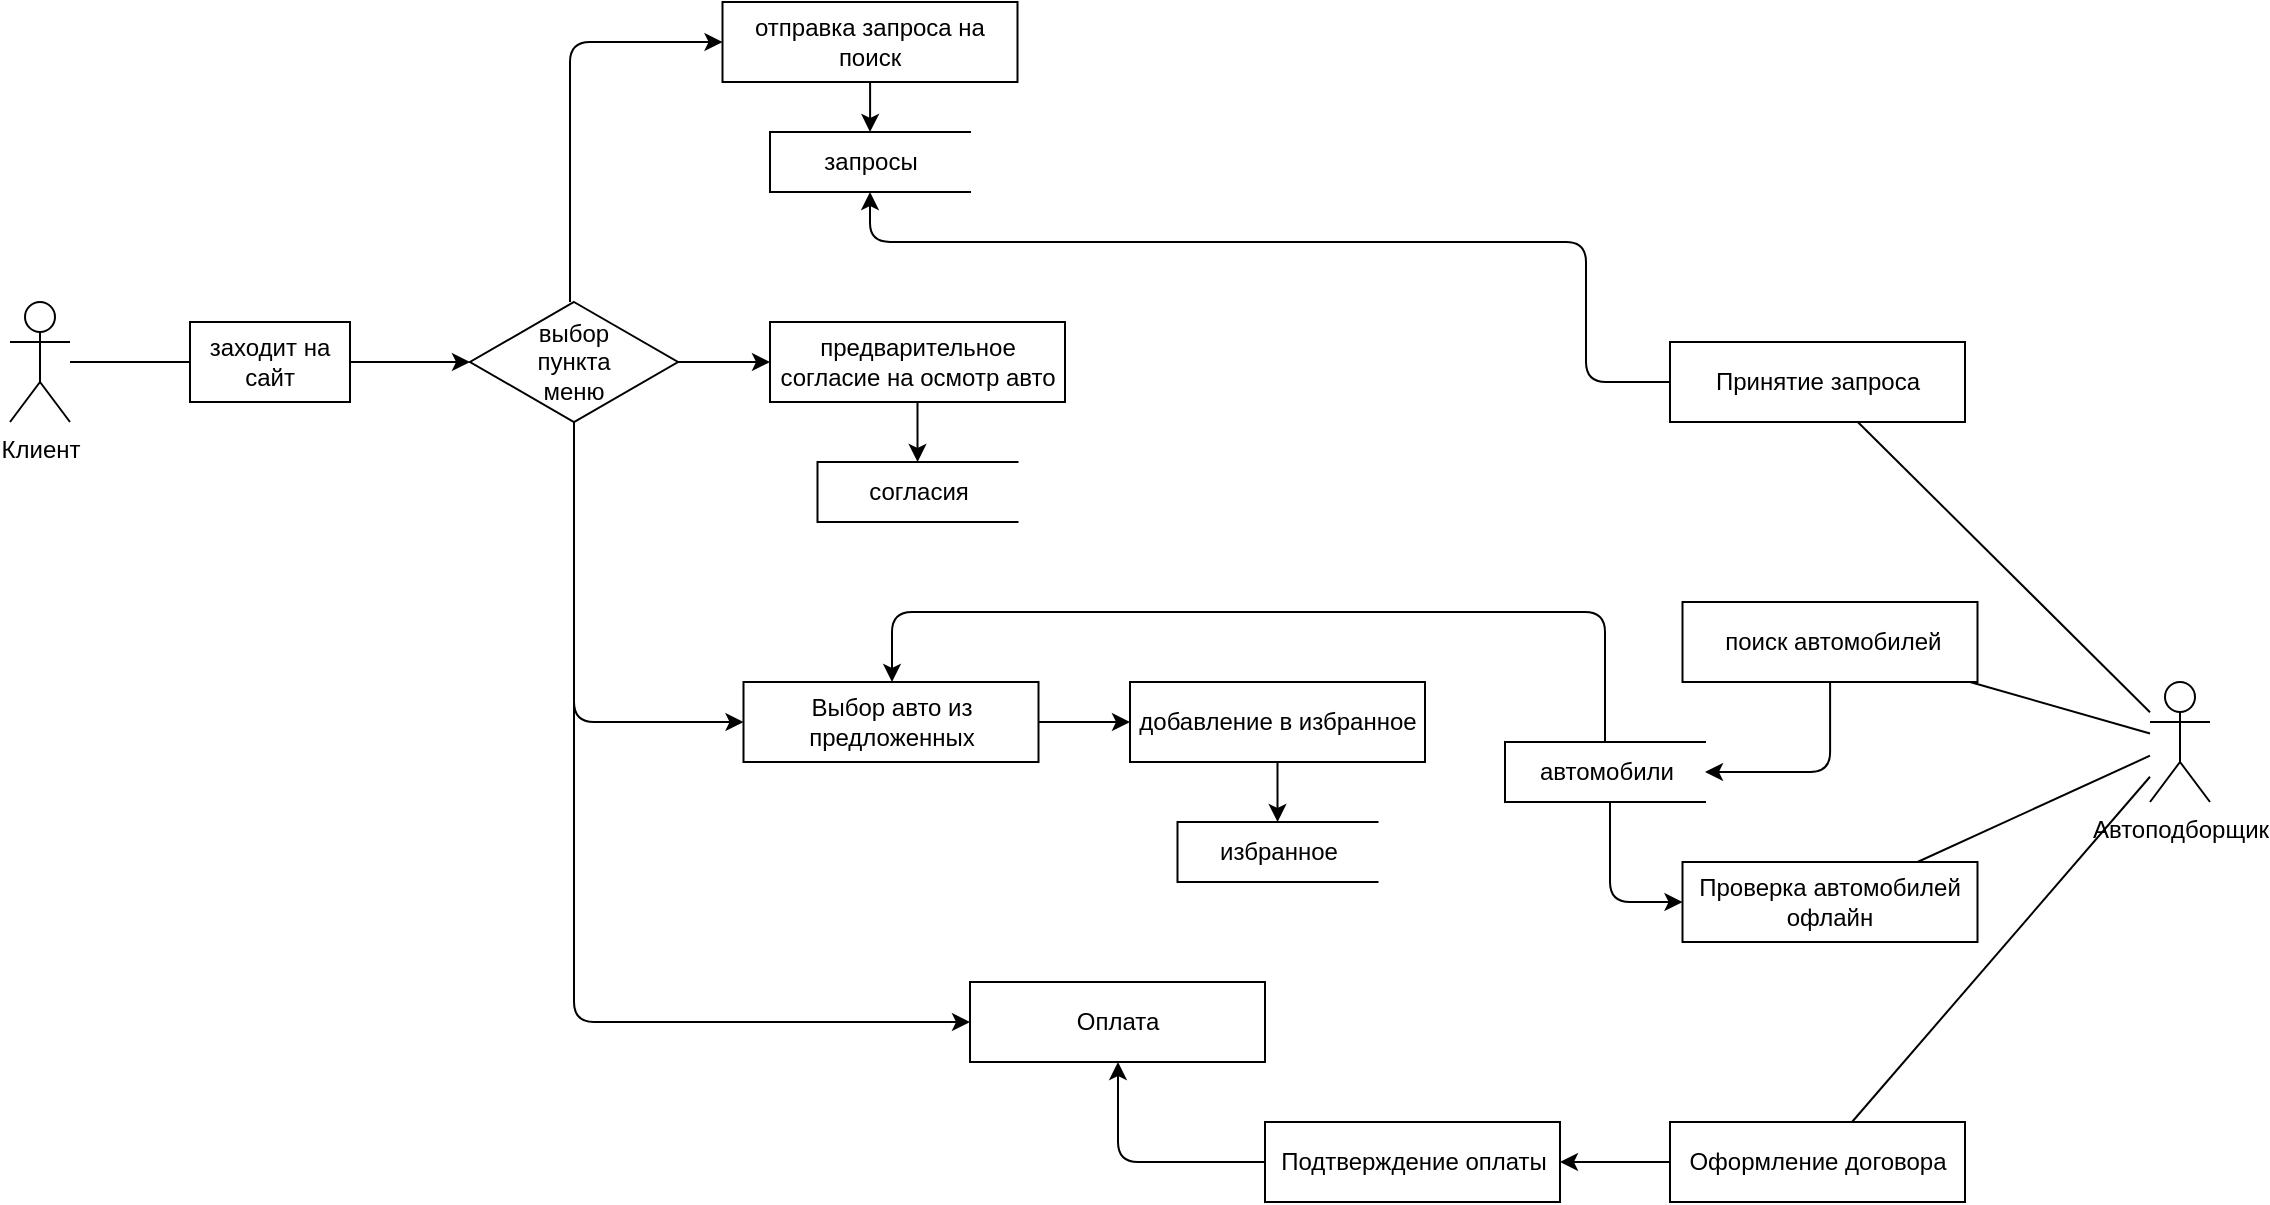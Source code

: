 <mxfile version="15.7.3" type="device"><diagram id="faOBrLw3G7vDebbFELnh" name="Страница 1"><mxGraphModel dx="1038" dy="649" grid="1" gridSize="10" guides="1" tooltips="1" connect="1" arrows="1" fold="1" page="1" pageScale="1" pageWidth="827" pageHeight="1169" math="0" shadow="0"><root><mxCell id="0"/><mxCell id="1" parent="0"/><mxCell id="gFWa6zFG-zIkYdT77vXO-1" value="Клиент" style="shape=umlActor;verticalLabelPosition=bottom;verticalAlign=top;html=1;outlineConnect=0;" parent="1" vertex="1"><mxGeometry x="60" y="150" width="30" height="60" as="geometry"/></mxCell><mxCell id="gFWa6zFG-zIkYdT77vXO-2" value="Автоподборщик" style="shape=umlActor;verticalLabelPosition=bottom;verticalAlign=top;html=1;outlineConnect=0;" parent="1" vertex="1"><mxGeometry x="1130" y="340" width="30" height="60" as="geometry"/></mxCell><mxCell id="gFWa6zFG-zIkYdT77vXO-5" value="" style="endArrow=none;html=1;rounded=0;" parent="1" source="gFWa6zFG-zIkYdT77vXO-1" target="gFWa6zFG-zIkYdT77vXO-8" edge="1"><mxGeometry width="50" height="50" relative="1" as="geometry"><mxPoint x="90" y="180" as="sourcePoint"/><mxPoint x="150" y="180" as="targetPoint"/></mxGeometry></mxCell><mxCell id="gFWa6zFG-zIkYdT77vXO-8" value="заходит на сайт" style="rounded=0;whiteSpace=wrap;html=1;hachureGap=4;pointerEvents=0;strokeWidth=1;" parent="1" vertex="1"><mxGeometry x="150" y="160" width="80" height="40" as="geometry"/></mxCell><mxCell id="gFWa6zFG-zIkYdT77vXO-9" value="" style="endArrow=classic;html=1;fontSize=12;endFill=1;edgeStyle=orthogonalEdgeStyle;rounded=0;" parent="1" source="gFWa6zFG-zIkYdT77vXO-8" target="gFWa6zFG-zIkYdT77vXO-12" edge="1"><mxGeometry width="50" height="50" relative="1" as="geometry"><mxPoint x="440" y="280" as="sourcePoint"/><mxPoint x="370" y="170" as="targetPoint"/></mxGeometry></mxCell><mxCell id="gFWa6zFG-zIkYdT77vXO-26" style="edgeStyle=orthogonalEdgeStyle;rounded=1;orthogonalLoop=1;jettySize=auto;html=1;" parent="1" source="gFWa6zFG-zIkYdT77vXO-10" target="gFWa6zFG-zIkYdT77vXO-27" edge="1"><mxGeometry relative="1" as="geometry"><mxPoint x="500.75" y="270" as="targetPoint"/><Array as="points"/></mxGeometry></mxCell><mxCell id="gFWa6zFG-zIkYdT77vXO-10" value="&lt;span&gt;предварительное согласие на осмотр авто&lt;/span&gt;" style="rounded=0;whiteSpace=wrap;html=1;hachureGap=4;pointerEvents=0;strokeWidth=1;" parent="1" vertex="1"><mxGeometry x="440" y="160" width="147.5" height="40" as="geometry"/></mxCell><mxCell id="gFWa6zFG-zIkYdT77vXO-11" style="edgeStyle=orthogonalEdgeStyle;orthogonalLoop=1;jettySize=auto;html=1;endArrow=classic;endFill=1;rounded=0;" parent="1" source="gFWa6zFG-zIkYdT77vXO-12" target="gFWa6zFG-zIkYdT77vXO-10" edge="1"><mxGeometry relative="1" as="geometry"><mxPoint x="390.75" y="220" as="sourcePoint"/></mxGeometry></mxCell><mxCell id="gFWa6zFG-zIkYdT77vXO-14" style="edgeStyle=orthogonalEdgeStyle;rounded=1;orthogonalLoop=1;jettySize=auto;html=1;" parent="1" source="gFWa6zFG-zIkYdT77vXO-12" target="gFWa6zFG-zIkYdT77vXO-17" edge="1"><mxGeometry relative="1" as="geometry"><mxPoint x="410" y="80" as="targetPoint"/><Array as="points"><mxPoint x="340" y="20"/></Array></mxGeometry></mxCell><mxCell id="gFWa6zFG-zIkYdT77vXO-15" style="edgeStyle=orthogonalEdgeStyle;rounded=1;orthogonalLoop=1;jettySize=auto;html=1;" parent="1" source="gFWa6zFG-zIkYdT77vXO-12" target="gFWa6zFG-zIkYdT77vXO-18" edge="1"><mxGeometry relative="1" as="geometry"><mxPoint x="430" y="280" as="targetPoint"/><Array as="points"><mxPoint x="342" y="360"/></Array></mxGeometry></mxCell><mxCell id="gFWa6zFG-zIkYdT77vXO-19" style="edgeStyle=orthogonalEdgeStyle;rounded=1;orthogonalLoop=1;jettySize=auto;html=1;" parent="1" source="gFWa6zFG-zIkYdT77vXO-12" target="gFWa6zFG-zIkYdT77vXO-20" edge="1"><mxGeometry relative="1" as="geometry"><mxPoint x="430" y="380" as="targetPoint"/><mxPoint x="342" y="200" as="sourcePoint"/><Array as="points"><mxPoint x="342" y="510"/></Array></mxGeometry></mxCell><mxCell id="gFWa6zFG-zIkYdT77vXO-12" value="выбор&lt;br&gt;пункта&lt;br&gt;меню" style="strokeWidth=1;html=1;shape=mxgraph.flowchart.decision;whiteSpace=wrap;" parent="1" vertex="1"><mxGeometry x="290" y="150" width="104" height="60" as="geometry"/></mxCell><mxCell id="gFWa6zFG-zIkYdT77vXO-29" style="edgeStyle=orthogonalEdgeStyle;rounded=1;orthogonalLoop=1;jettySize=auto;html=1;" parent="1" source="gFWa6zFG-zIkYdT77vXO-17" target="gFWa6zFG-zIkYdT77vXO-30" edge="1"><mxGeometry relative="1" as="geometry"><mxPoint x="490" y="80" as="targetPoint"/></mxGeometry></mxCell><mxCell id="gFWa6zFG-zIkYdT77vXO-17" value="отправка запроса на поиск" style="rounded=0;whiteSpace=wrap;html=1;hachureGap=4;pointerEvents=0;strokeWidth=1;" parent="1" vertex="1"><mxGeometry x="416.25" width="147.5" height="40" as="geometry"/></mxCell><mxCell id="Oac-YTr6wLjdTGc3S82A-15" style="edgeStyle=orthogonalEdgeStyle;rounded=1;orthogonalLoop=1;jettySize=auto;html=1;" edge="1" parent="1" source="gFWa6zFG-zIkYdT77vXO-18" target="Oac-YTr6wLjdTGc3S82A-12"><mxGeometry relative="1" as="geometry"/></mxCell><mxCell id="gFWa6zFG-zIkYdT77vXO-18" value="Выбор авто из предложенных" style="rounded=0;whiteSpace=wrap;html=1;hachureGap=4;pointerEvents=0;strokeWidth=1;" parent="1" vertex="1"><mxGeometry x="426.75" y="340" width="147.5" height="40" as="geometry"/></mxCell><mxCell id="gFWa6zFG-zIkYdT77vXO-20" value="Оплата" style="rounded=0;whiteSpace=wrap;html=1;hachureGap=4;pointerEvents=0;strokeWidth=1;" parent="1" vertex="1"><mxGeometry x="540" y="490" width="147.5" height="40" as="geometry"/></mxCell><mxCell id="gFWa6zFG-zIkYdT77vXO-25" value="избранное" style="html=1;dashed=0;whitespace=wrap;shape=partialRectangle;right=0;" parent="1" vertex="1"><mxGeometry x="643.75" y="410" width="100" height="30" as="geometry"/></mxCell><mxCell id="gFWa6zFG-zIkYdT77vXO-27" value="согласия" style="html=1;dashed=0;whitespace=wrap;shape=partialRectangle;right=0;" parent="1" vertex="1"><mxGeometry x="463.75" y="230" width="100" height="30" as="geometry"/></mxCell><mxCell id="gFWa6zFG-zIkYdT77vXO-30" value="запросы" style="html=1;dashed=0;whitespace=wrap;shape=partialRectangle;right=0;" parent="1" vertex="1"><mxGeometry x="440" y="65" width="100" height="30" as="geometry"/></mxCell><mxCell id="gFWa6zFG-zIkYdT77vXO-38" style="edgeStyle=orthogonalEdgeStyle;rounded=1;orthogonalLoop=1;jettySize=auto;html=1;" parent="1" source="gFWa6zFG-zIkYdT77vXO-39" target="gFWa6zFG-zIkYdT77vXO-30" edge="1"><mxGeometry relative="1" as="geometry"><mxPoint x="730" y="610" as="targetPoint"/><Array as="points"><mxPoint x="848" y="120"/><mxPoint x="490" y="120"/></Array></mxGeometry></mxCell><mxCell id="gFWa6zFG-zIkYdT77vXO-39" value="Принятие запроса" style="rounded=0;whiteSpace=wrap;html=1;hachureGap=4;pointerEvents=0;strokeWidth=1;" parent="1" vertex="1"><mxGeometry x="890" y="170" width="147.5" height="40" as="geometry"/></mxCell><mxCell id="gFWa6zFG-zIkYdT77vXO-46" value="" style="endArrow=none;html=1;rounded=1;endFill=0;" parent="1" source="gFWa6zFG-zIkYdT77vXO-2" target="gFWa6zFG-zIkYdT77vXO-39" edge="1"><mxGeometry width="50" height="50" relative="1" as="geometry"><mxPoint x="750" y="600" as="sourcePoint"/><mxPoint x="780" y="660" as="targetPoint"/></mxGeometry></mxCell><mxCell id="Oac-YTr6wLjdTGc3S82A-1" style="edgeStyle=orthogonalEdgeStyle;rounded=1;orthogonalLoop=1;jettySize=auto;html=1;" edge="1" parent="1" source="Oac-YTr6wLjdTGc3S82A-2" target="Oac-YTr6wLjdTGc3S82A-7"><mxGeometry relative="1" as="geometry"><mxPoint x="820.75" y="510" as="targetPoint"/><Array as="points"><mxPoint x="970" y="385"/></Array></mxGeometry></mxCell><mxCell id="Oac-YTr6wLjdTGc3S82A-2" value="&amp;nbsp;поиск автомобилей" style="rounded=0;whiteSpace=wrap;html=1;hachureGap=4;pointerEvents=0;strokeWidth=1;" vertex="1" parent="1"><mxGeometry x="896.25" y="300" width="147.5" height="40" as="geometry"/></mxCell><mxCell id="Oac-YTr6wLjdTGc3S82A-4" value="Проверка автомобилей офлайн" style="rounded=0;whiteSpace=wrap;html=1;hachureGap=4;pointerEvents=0;strokeWidth=1;" vertex="1" parent="1"><mxGeometry x="896.25" y="430" width="147.5" height="40" as="geometry"/></mxCell><mxCell id="Oac-YTr6wLjdTGc3S82A-22" style="edgeStyle=orthogonalEdgeStyle;rounded=1;orthogonalLoop=1;jettySize=auto;html=1;" edge="1" parent="1" source="Oac-YTr6wLjdTGc3S82A-5" target="gFWa6zFG-zIkYdT77vXO-20"><mxGeometry relative="1" as="geometry"><Array as="points"><mxPoint x="614" y="580"/></Array></mxGeometry></mxCell><mxCell id="Oac-YTr6wLjdTGc3S82A-5" value="Подтверждение оплаты" style="rounded=0;whiteSpace=wrap;html=1;hachureGap=4;pointerEvents=0;strokeWidth=1;" vertex="1" parent="1"><mxGeometry x="687.5" y="560" width="147.5" height="40" as="geometry"/></mxCell><mxCell id="Oac-YTr6wLjdTGc3S82A-11" style="edgeStyle=orthogonalEdgeStyle;rounded=1;orthogonalLoop=1;jettySize=auto;html=1;" edge="1" parent="1" source="Oac-YTr6wLjdTGc3S82A-7" target="gFWa6zFG-zIkYdT77vXO-18"><mxGeometry relative="1" as="geometry"><mxPoint x="820" y="440" as="sourcePoint"/><mxPoint x="810" y="460" as="targetPoint"/><Array as="points"><mxPoint x="501" y="305"/></Array></mxGeometry></mxCell><mxCell id="Oac-YTr6wLjdTGc3S82A-20" style="edgeStyle=orthogonalEdgeStyle;rounded=1;orthogonalLoop=1;jettySize=auto;html=1;" edge="1" parent="1" source="Oac-YTr6wLjdTGc3S82A-7" target="Oac-YTr6wLjdTGc3S82A-4"><mxGeometry relative="1" as="geometry"><Array as="points"><mxPoint x="860" y="450"/></Array></mxGeometry></mxCell><mxCell id="Oac-YTr6wLjdTGc3S82A-7" value="автомобили" style="html=1;dashed=0;whitespace=wrap;shape=partialRectangle;right=0;" vertex="1" parent="1"><mxGeometry x="807.5" y="370" width="100" height="30" as="geometry"/></mxCell><mxCell id="Oac-YTr6wLjdTGc3S82A-8" value="" style="endArrow=none;html=1;rounded=0;endFill=0;" edge="1" parent="1" source="gFWa6zFG-zIkYdT77vXO-2" target="Oac-YTr6wLjdTGc3S82A-2"><mxGeometry width="50" height="50" relative="1" as="geometry"><mxPoint x="860" y="480" as="sourcePoint"/><mxPoint x="910" y="430" as="targetPoint"/></mxGeometry></mxCell><mxCell id="Oac-YTr6wLjdTGc3S82A-23" style="edgeStyle=orthogonalEdgeStyle;rounded=1;orthogonalLoop=1;jettySize=auto;html=1;" edge="1" parent="1" source="Oac-YTr6wLjdTGc3S82A-9" target="Oac-YTr6wLjdTGc3S82A-5"><mxGeometry relative="1" as="geometry"/></mxCell><mxCell id="Oac-YTr6wLjdTGc3S82A-9" value="&lt;span&gt;Оформление договора&lt;/span&gt;" style="rounded=0;whiteSpace=wrap;html=1;hachureGap=4;pointerEvents=0;strokeWidth=1;" vertex="1" parent="1"><mxGeometry x="890" y="560" width="147.5" height="40" as="geometry"/></mxCell><mxCell id="Oac-YTr6wLjdTGc3S82A-18" style="edgeStyle=orthogonalEdgeStyle;rounded=1;orthogonalLoop=1;jettySize=auto;html=1;" edge="1" parent="1" source="Oac-YTr6wLjdTGc3S82A-12" target="gFWa6zFG-zIkYdT77vXO-25"><mxGeometry relative="1" as="geometry"/></mxCell><mxCell id="Oac-YTr6wLjdTGc3S82A-12" value="добавление в избранное" style="rounded=0;whiteSpace=wrap;html=1;hachureGap=4;pointerEvents=0;strokeWidth=1;" vertex="1" parent="1"><mxGeometry x="620" y="340" width="147.5" height="40" as="geometry"/></mxCell><mxCell id="Oac-YTr6wLjdTGc3S82A-19" value="" style="endArrow=none;html=1;rounded=0;endFill=0;" edge="1" parent="1" source="gFWa6zFG-zIkYdT77vXO-2" target="Oac-YTr6wLjdTGc3S82A-4"><mxGeometry width="50" height="50" relative="1" as="geometry"><mxPoint x="1140" y="380" as="sourcePoint"/><mxPoint x="1053.75" y="380" as="targetPoint"/></mxGeometry></mxCell><mxCell id="Oac-YTr6wLjdTGc3S82A-21" value="" style="endArrow=none;html=1;rounded=1;endFill=0;" edge="1" parent="1" source="gFWa6zFG-zIkYdT77vXO-2" target="Oac-YTr6wLjdTGc3S82A-9"><mxGeometry width="50" height="50" relative="1" as="geometry"><mxPoint x="750" y="580" as="sourcePoint"/><mxPoint x="1100" y="540" as="targetPoint"/></mxGeometry></mxCell></root></mxGraphModel></diagram></mxfile>